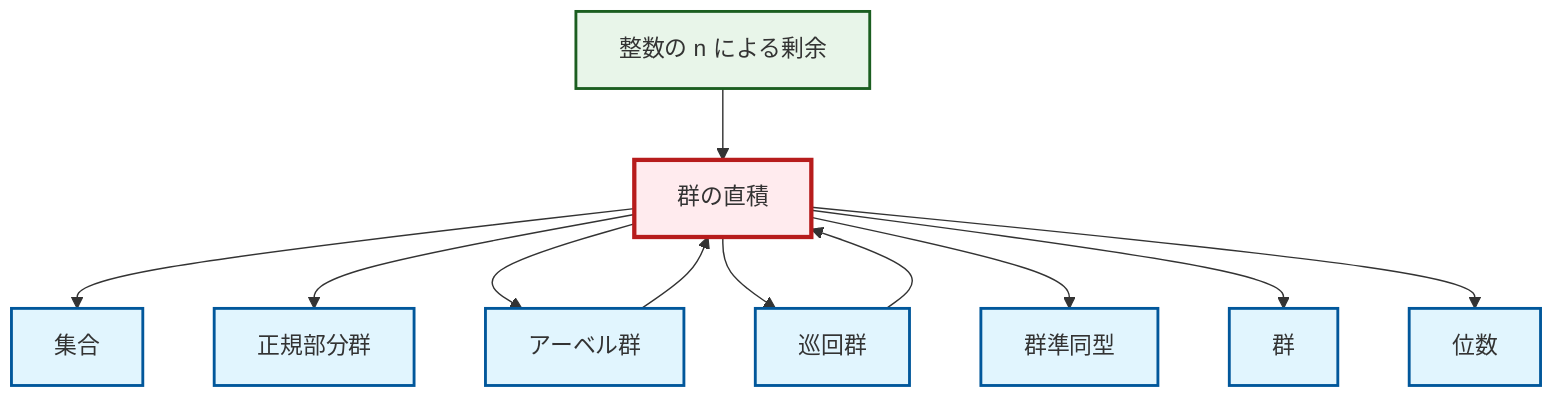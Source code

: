 graph TD
    classDef definition fill:#e1f5fe,stroke:#01579b,stroke-width:2px
    classDef theorem fill:#f3e5f5,stroke:#4a148c,stroke-width:2px
    classDef axiom fill:#fff3e0,stroke:#e65100,stroke-width:2px
    classDef example fill:#e8f5e9,stroke:#1b5e20,stroke-width:2px
    classDef current fill:#ffebee,stroke:#b71c1c,stroke-width:3px
    def-order["位数"]:::definition
    ex-quotient-integers-mod-n["整数の n による剰余"]:::example
    def-direct-product["群の直積"]:::definition
    def-group["群"]:::definition
    def-cyclic-group["巡回群"]:::definition
    def-set["集合"]:::definition
    def-abelian-group["アーベル群"]:::definition
    def-homomorphism["群準同型"]:::definition
    def-normal-subgroup["正規部分群"]:::definition
    def-direct-product --> def-set
    def-direct-product --> def-normal-subgroup
    def-direct-product --> def-abelian-group
    def-direct-product --> def-cyclic-group
    ex-quotient-integers-mod-n --> def-direct-product
    def-direct-product --> def-homomorphism
    def-cyclic-group --> def-direct-product
    def-direct-product --> def-group
    def-abelian-group --> def-direct-product
    def-direct-product --> def-order
    class def-direct-product current